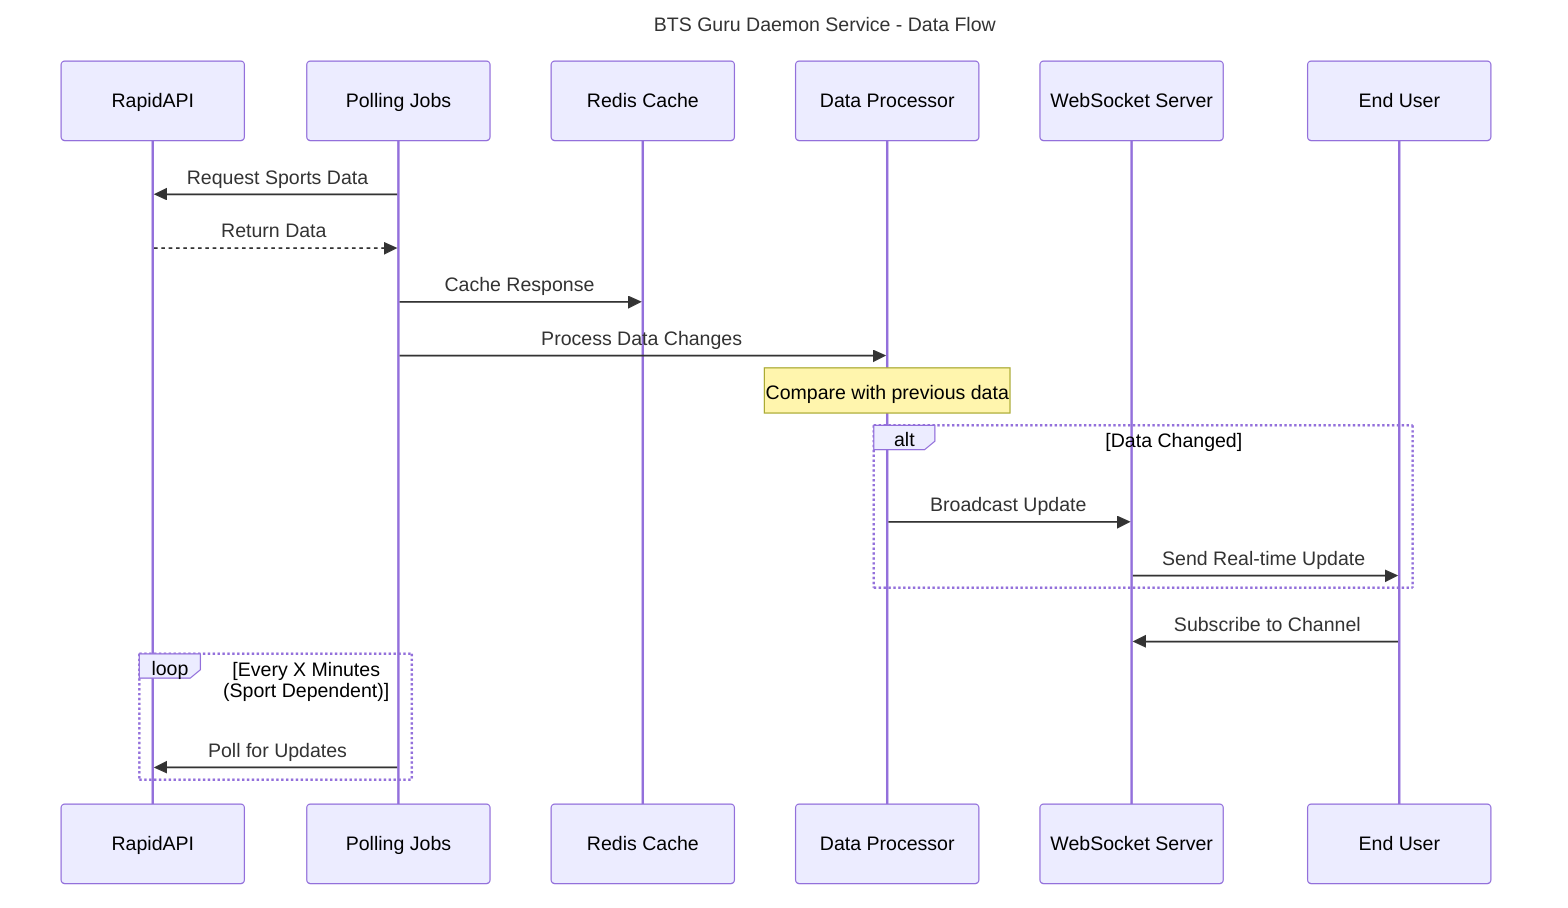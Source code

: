 ---
title: BTS Guru Daemon Service - Data Flow
---
sequenceDiagram
    participant RA as RapidAPI
    participant PJ as Polling Jobs
    participant RC as Redis Cache
    participant DP as Data Processor
    participant WS as WebSocket Server
    participant EU as End User

    PJ->>RA: Request Sports Data
    RA-->>PJ: Return Data
    PJ->>RC: Cache Response
    PJ->>DP: Process Data Changes
    
    Note over DP: Compare with previous data
    
    alt Data Changed
        DP->>WS: Broadcast Update
        WS->>EU: Send Real-time Update
    end
    
    EU->>WS: Subscribe to Channel
    
    loop Every X Minutes (Sport Dependent)
        PJ->>RA: Poll for Updates
    end